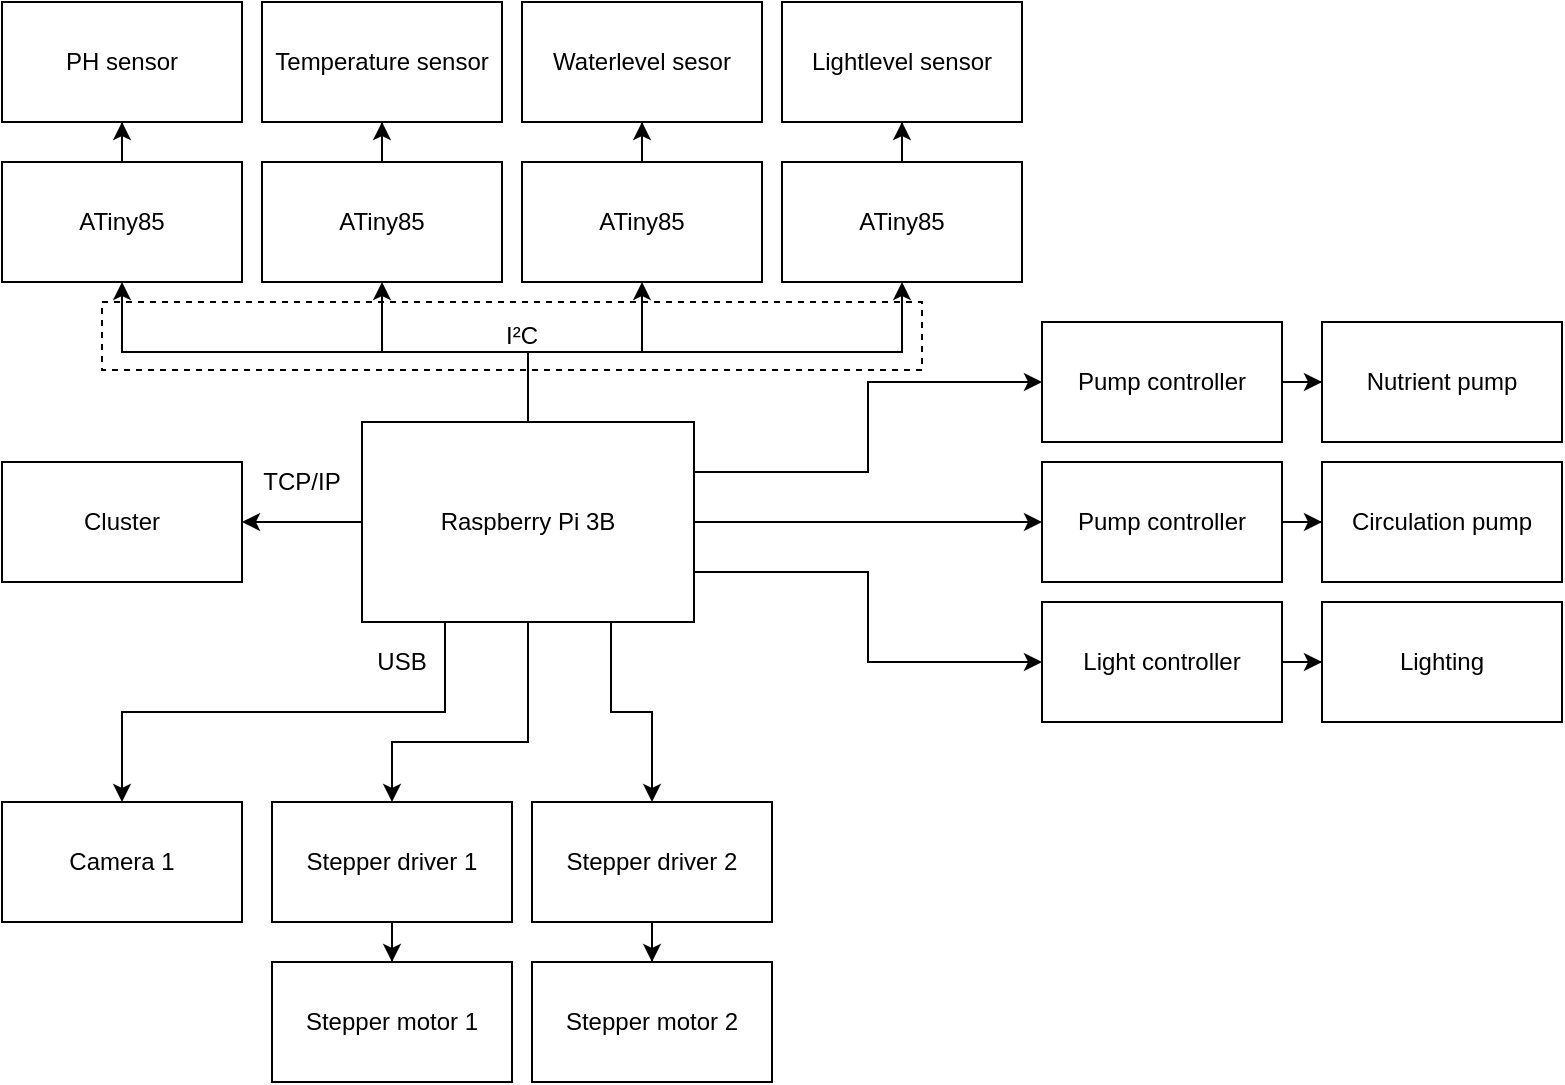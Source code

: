 <mxfile version="11.2.9" type="device" pages="1"><diagram id="DF_4QDXHI5G7bKJ2ZgaG" name="Page-1"><mxGraphModel dx="1408" dy="727" grid="1" gridSize="10" guides="1" tooltips="1" connect="1" arrows="1" fold="1" page="1" pageScale="1" pageWidth="850" pageHeight="1100" math="0" shadow="0"><root><mxCell id="0"/><mxCell id="1" parent="0"/><mxCell id="m6mVrNCEVpWFtMwxwYYN-74" value="" style="rounded=0;whiteSpace=wrap;html=1;dashed=1;rotation=0;fillColor=none;" vertex="1" parent="1"><mxGeometry x="90" y="190" width="410" height="34" as="geometry"/></mxCell><mxCell id="m6mVrNCEVpWFtMwxwYYN-1" value="PH sensor" style="rounded=0;whiteSpace=wrap;html=1;" vertex="1" parent="1"><mxGeometry x="40" y="40" width="120" height="60" as="geometry"/></mxCell><mxCell id="m6mVrNCEVpWFtMwxwYYN-2" value="&lt;div&gt;Temperature sensor&lt;/div&gt;" style="rounded=0;whiteSpace=wrap;html=1;" vertex="1" parent="1"><mxGeometry x="170" y="40" width="120" height="60" as="geometry"/></mxCell><mxCell id="m6mVrNCEVpWFtMwxwYYN-3" value="Waterlevel sesor" style="rounded=0;whiteSpace=wrap;html=1;" vertex="1" parent="1"><mxGeometry x="300" y="40" width="120" height="60" as="geometry"/></mxCell><mxCell id="m6mVrNCEVpWFtMwxwYYN-4" value="Lightlevel sensor" style="rounded=0;whiteSpace=wrap;html=1;" vertex="1" parent="1"><mxGeometry x="430" y="40" width="120" height="60" as="geometry"/></mxCell><mxCell id="m6mVrNCEVpWFtMwxwYYN-18" style="edgeStyle=orthogonalEdgeStyle;rounded=0;orthogonalLoop=1;jettySize=auto;html=1;" edge="1" parent="1" source="m6mVrNCEVpWFtMwxwYYN-5" target="m6mVrNCEVpWFtMwxwYYN-1"><mxGeometry relative="1" as="geometry"/></mxCell><mxCell id="m6mVrNCEVpWFtMwxwYYN-5" value="&lt;div&gt;ATiny85&lt;/div&gt;" style="rounded=0;whiteSpace=wrap;html=1;" vertex="1" parent="1"><mxGeometry x="40" y="120" width="120" height="60" as="geometry"/></mxCell><mxCell id="m6mVrNCEVpWFtMwxwYYN-21" style="edgeStyle=orthogonalEdgeStyle;rounded=0;orthogonalLoop=1;jettySize=auto;html=1;" edge="1" parent="1" source="m6mVrNCEVpWFtMwxwYYN-7" target="m6mVrNCEVpWFtMwxwYYN-4"><mxGeometry relative="1" as="geometry"/></mxCell><mxCell id="m6mVrNCEVpWFtMwxwYYN-7" value="&lt;div&gt;ATiny85&lt;/div&gt;" style="rounded=0;whiteSpace=wrap;html=1;" vertex="1" parent="1"><mxGeometry x="430" y="120" width="120" height="60" as="geometry"/></mxCell><mxCell id="m6mVrNCEVpWFtMwxwYYN-19" style="edgeStyle=orthogonalEdgeStyle;rounded=0;orthogonalLoop=1;jettySize=auto;html=1;" edge="1" parent="1" source="m6mVrNCEVpWFtMwxwYYN-8" target="m6mVrNCEVpWFtMwxwYYN-2"><mxGeometry relative="1" as="geometry"/></mxCell><mxCell id="m6mVrNCEVpWFtMwxwYYN-8" value="&lt;div&gt;ATiny85&lt;/div&gt;" style="rounded=0;whiteSpace=wrap;html=1;" vertex="1" parent="1"><mxGeometry x="170" y="120" width="120" height="60" as="geometry"/></mxCell><mxCell id="m6mVrNCEVpWFtMwxwYYN-20" style="edgeStyle=orthogonalEdgeStyle;rounded=0;orthogonalLoop=1;jettySize=auto;html=1;" edge="1" parent="1" source="m6mVrNCEVpWFtMwxwYYN-9" target="m6mVrNCEVpWFtMwxwYYN-3"><mxGeometry relative="1" as="geometry"/></mxCell><mxCell id="m6mVrNCEVpWFtMwxwYYN-9" value="&lt;div&gt;ATiny85&lt;/div&gt;" style="rounded=0;whiteSpace=wrap;html=1;" vertex="1" parent="1"><mxGeometry x="300" y="120" width="120" height="60" as="geometry"/></mxCell><mxCell id="m6mVrNCEVpWFtMwxwYYN-25" style="edgeStyle=orthogonalEdgeStyle;rounded=0;orthogonalLoop=1;jettySize=auto;html=1;entryX=0.5;entryY=1;entryDx=0;entryDy=0;exitX=0.5;exitY=0;exitDx=0;exitDy=0;" edge="1" parent="1" source="m6mVrNCEVpWFtMwxwYYN-10" target="m6mVrNCEVpWFtMwxwYYN-5"><mxGeometry relative="1" as="geometry"/></mxCell><mxCell id="m6mVrNCEVpWFtMwxwYYN-26" style="edgeStyle=orthogonalEdgeStyle;rounded=0;orthogonalLoop=1;jettySize=auto;html=1;entryX=0.5;entryY=1;entryDx=0;entryDy=0;" edge="1" parent="1" source="m6mVrNCEVpWFtMwxwYYN-10" target="m6mVrNCEVpWFtMwxwYYN-8"><mxGeometry relative="1" as="geometry"/></mxCell><mxCell id="m6mVrNCEVpWFtMwxwYYN-27" style="edgeStyle=orthogonalEdgeStyle;rounded=0;orthogonalLoop=1;jettySize=auto;html=1;entryX=0.5;entryY=1;entryDx=0;entryDy=0;" edge="1" parent="1" source="m6mVrNCEVpWFtMwxwYYN-10" target="m6mVrNCEVpWFtMwxwYYN-9"><mxGeometry relative="1" as="geometry"/></mxCell><mxCell id="m6mVrNCEVpWFtMwxwYYN-28" style="edgeStyle=orthogonalEdgeStyle;rounded=0;orthogonalLoop=1;jettySize=auto;html=1;exitX=0.5;exitY=0;exitDx=0;exitDy=0;" edge="1" parent="1" source="m6mVrNCEVpWFtMwxwYYN-10" target="m6mVrNCEVpWFtMwxwYYN-7"><mxGeometry relative="1" as="geometry"/></mxCell><mxCell id="m6mVrNCEVpWFtMwxwYYN-33" style="edgeStyle=orthogonalEdgeStyle;rounded=0;orthogonalLoop=1;jettySize=auto;html=1;exitX=1;exitY=0.25;exitDx=0;exitDy=0;entryX=0;entryY=0.5;entryDx=0;entryDy=0;" edge="1" parent="1" source="m6mVrNCEVpWFtMwxwYYN-10" target="m6mVrNCEVpWFtMwxwYYN-11"><mxGeometry relative="1" as="geometry"/></mxCell><mxCell id="m6mVrNCEVpWFtMwxwYYN-34" style="edgeStyle=orthogonalEdgeStyle;rounded=0;orthogonalLoop=1;jettySize=auto;html=1;exitX=1;exitY=0.5;exitDx=0;exitDy=0;entryX=0;entryY=0.5;entryDx=0;entryDy=0;" edge="1" parent="1" source="m6mVrNCEVpWFtMwxwYYN-10" target="m6mVrNCEVpWFtMwxwYYN-13"><mxGeometry relative="1" as="geometry"/></mxCell><mxCell id="m6mVrNCEVpWFtMwxwYYN-35" style="edgeStyle=orthogonalEdgeStyle;rounded=0;orthogonalLoop=1;jettySize=auto;html=1;exitX=1;exitY=0.75;exitDx=0;exitDy=0;entryX=0;entryY=0.5;entryDx=0;entryDy=0;" edge="1" parent="1" source="m6mVrNCEVpWFtMwxwYYN-10" target="m6mVrNCEVpWFtMwxwYYN-12"><mxGeometry relative="1" as="geometry"/></mxCell><mxCell id="m6mVrNCEVpWFtMwxwYYN-75" style="edgeStyle=orthogonalEdgeStyle;rounded=0;orthogonalLoop=1;jettySize=auto;html=1;entryX=1;entryY=0.5;entryDx=0;entryDy=0;" edge="1" parent="1" source="m6mVrNCEVpWFtMwxwYYN-10" target="m6mVrNCEVpWFtMwxwYYN-64"><mxGeometry relative="1" as="geometry"/></mxCell><mxCell id="m6mVrNCEVpWFtMwxwYYN-76" style="edgeStyle=orthogonalEdgeStyle;rounded=0;orthogonalLoop=1;jettySize=auto;html=1;exitX=0.25;exitY=1;exitDx=0;exitDy=0;entryX=0.5;entryY=0;entryDx=0;entryDy=0;" edge="1" parent="1" source="m6mVrNCEVpWFtMwxwYYN-10" target="m6mVrNCEVpWFtMwxwYYN-42"><mxGeometry relative="1" as="geometry"><mxPoint x="120" y="420" as="targetPoint"/></mxGeometry></mxCell><mxCell id="m6mVrNCEVpWFtMwxwYYN-78" style="edgeStyle=orthogonalEdgeStyle;rounded=0;orthogonalLoop=1;jettySize=auto;html=1;" edge="1" parent="1" source="m6mVrNCEVpWFtMwxwYYN-10" target="m6mVrNCEVpWFtMwxwYYN-36"><mxGeometry relative="1" as="geometry"><Array as="points"><mxPoint x="303" y="410"/><mxPoint x="235" y="410"/></Array></mxGeometry></mxCell><mxCell id="m6mVrNCEVpWFtMwxwYYN-79" style="edgeStyle=orthogonalEdgeStyle;rounded=0;orthogonalLoop=1;jettySize=auto;html=1;exitX=0.75;exitY=1;exitDx=0;exitDy=0;entryX=0.5;entryY=0;entryDx=0;entryDy=0;" edge="1" parent="1" source="m6mVrNCEVpWFtMwxwYYN-10" target="m6mVrNCEVpWFtMwxwYYN-38"><mxGeometry relative="1" as="geometry"/></mxCell><mxCell id="m6mVrNCEVpWFtMwxwYYN-10" value="Raspberry Pi 3B" style="rounded=0;whiteSpace=wrap;html=1;" vertex="1" parent="1"><mxGeometry x="220" y="250" width="166" height="100" as="geometry"/></mxCell><mxCell id="m6mVrNCEVpWFtMwxwYYN-22" style="edgeStyle=orthogonalEdgeStyle;rounded=0;orthogonalLoop=1;jettySize=auto;html=1;" edge="1" parent="1" source="m6mVrNCEVpWFtMwxwYYN-11" target="m6mVrNCEVpWFtMwxwYYN-15"><mxGeometry relative="1" as="geometry"/></mxCell><mxCell id="m6mVrNCEVpWFtMwxwYYN-11" value="Pump controller" style="rounded=0;whiteSpace=wrap;html=1;" vertex="1" parent="1"><mxGeometry x="560" y="200" width="120" height="60" as="geometry"/></mxCell><mxCell id="m6mVrNCEVpWFtMwxwYYN-24" style="edgeStyle=orthogonalEdgeStyle;rounded=0;orthogonalLoop=1;jettySize=auto;html=1;" edge="1" parent="1" source="m6mVrNCEVpWFtMwxwYYN-12" target="m6mVrNCEVpWFtMwxwYYN-17"><mxGeometry relative="1" as="geometry"/></mxCell><mxCell id="m6mVrNCEVpWFtMwxwYYN-12" value="Light controller" style="rounded=0;whiteSpace=wrap;html=1;" vertex="1" parent="1"><mxGeometry x="560" y="340" width="120" height="60" as="geometry"/></mxCell><mxCell id="m6mVrNCEVpWFtMwxwYYN-23" style="edgeStyle=orthogonalEdgeStyle;rounded=0;orthogonalLoop=1;jettySize=auto;html=1;" edge="1" parent="1" source="m6mVrNCEVpWFtMwxwYYN-13" target="m6mVrNCEVpWFtMwxwYYN-16"><mxGeometry relative="1" as="geometry"/></mxCell><mxCell id="m6mVrNCEVpWFtMwxwYYN-13" value="Pump controller" style="rounded=0;whiteSpace=wrap;html=1;" vertex="1" parent="1"><mxGeometry x="560" y="270" width="120" height="60" as="geometry"/></mxCell><mxCell id="m6mVrNCEVpWFtMwxwYYN-15" value="Nutrient pump" style="rounded=0;whiteSpace=wrap;html=1;" vertex="1" parent="1"><mxGeometry x="700" y="200" width="120" height="60" as="geometry"/></mxCell><mxCell id="m6mVrNCEVpWFtMwxwYYN-16" value="Circulation pump" style="rounded=0;whiteSpace=wrap;html=1;" vertex="1" parent="1"><mxGeometry x="700" y="270" width="120" height="60" as="geometry"/></mxCell><mxCell id="m6mVrNCEVpWFtMwxwYYN-17" value="Lighting" style="rounded=0;whiteSpace=wrap;html=1;" vertex="1" parent="1"><mxGeometry x="700" y="340" width="120" height="60" as="geometry"/></mxCell><mxCell id="m6mVrNCEVpWFtMwxwYYN-51" value="" style="edgeStyle=orthogonalEdgeStyle;rounded=0;orthogonalLoop=1;jettySize=auto;html=1;" edge="1" parent="1" source="m6mVrNCEVpWFtMwxwYYN-36" target="m6mVrNCEVpWFtMwxwYYN-39"><mxGeometry relative="1" as="geometry"/></mxCell><mxCell id="m6mVrNCEVpWFtMwxwYYN-36" value="Stepper driver 1" style="rounded=0;whiteSpace=wrap;html=1;" vertex="1" parent="1"><mxGeometry x="175" y="440" width="120" height="60" as="geometry"/></mxCell><mxCell id="m6mVrNCEVpWFtMwxwYYN-52" value="" style="edgeStyle=orthogonalEdgeStyle;rounded=0;orthogonalLoop=1;jettySize=auto;html=1;" edge="1" parent="1" source="m6mVrNCEVpWFtMwxwYYN-38" target="m6mVrNCEVpWFtMwxwYYN-41"><mxGeometry relative="1" as="geometry"/></mxCell><mxCell id="m6mVrNCEVpWFtMwxwYYN-38" value="Stepper driver 2" style="rounded=0;whiteSpace=wrap;html=1;" vertex="1" parent="1"><mxGeometry x="305" y="440" width="120" height="60" as="geometry"/></mxCell><mxCell id="m6mVrNCEVpWFtMwxwYYN-39" value="Stepper motor 1" style="rounded=0;whiteSpace=wrap;html=1;" vertex="1" parent="1"><mxGeometry x="175" y="520" width="120" height="60" as="geometry"/></mxCell><mxCell id="m6mVrNCEVpWFtMwxwYYN-41" value="Stepper motor 2" style="rounded=0;whiteSpace=wrap;html=1;" vertex="1" parent="1"><mxGeometry x="305" y="520" width="120" height="60" as="geometry"/></mxCell><mxCell id="m6mVrNCEVpWFtMwxwYYN-42" value="Camera 1" style="rounded=0;whiteSpace=wrap;html=1;" vertex="1" parent="1"><mxGeometry x="40" y="440" width="120" height="60" as="geometry"/></mxCell><mxCell id="m6mVrNCEVpWFtMwxwYYN-61" value="I²C" style="text;html=1;resizable=0;points=[];autosize=1;align=left;verticalAlign=top;spacingTop=-4;" vertex="1" parent="1"><mxGeometry x="290" y="197" width="30" height="20" as="geometry"/></mxCell><mxCell id="m6mVrNCEVpWFtMwxwYYN-63" value="USB" style="text;html=1;strokeColor=none;fillColor=none;align=center;verticalAlign=middle;whiteSpace=wrap;rounded=0;" vertex="1" parent="1"><mxGeometry x="220" y="360" width="40" height="20" as="geometry"/></mxCell><mxCell id="m6mVrNCEVpWFtMwxwYYN-64" value="&lt;div&gt;Cluster&lt;/div&gt;" style="rounded=0;whiteSpace=wrap;html=1;" vertex="1" parent="1"><mxGeometry x="40" y="270" width="120" height="60" as="geometry"/></mxCell><mxCell id="m6mVrNCEVpWFtMwxwYYN-69" value="&lt;div&gt;TCP/IP&lt;/div&gt;" style="text;html=1;strokeColor=none;fillColor=none;align=center;verticalAlign=middle;whiteSpace=wrap;rounded=0;" vertex="1" parent="1"><mxGeometry x="170" y="270" width="40" height="20" as="geometry"/></mxCell></root></mxGraphModel></diagram></mxfile>